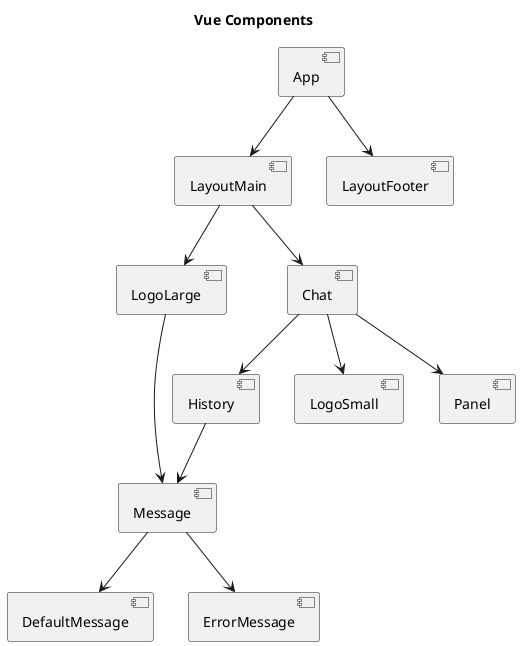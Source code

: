 @startuml Components
title Vue Components

component App
component LayoutMain
component LayoutFooter
App --> LayoutMain
App --> LayoutFooter

component LogoLarge
component Chat
LayoutMain --> LogoLarge
LayoutMain --> Chat

component History
component LogoSmall
component Panel

Chat --> LogoSmall
Chat --> History
Chat --> Panel

component Message
component DefaultMessage
component ErrorMessage
History --> Message
LogoLarge --> Message

Message --> DefaultMessage
Message --> ErrorMessage

@enduml
